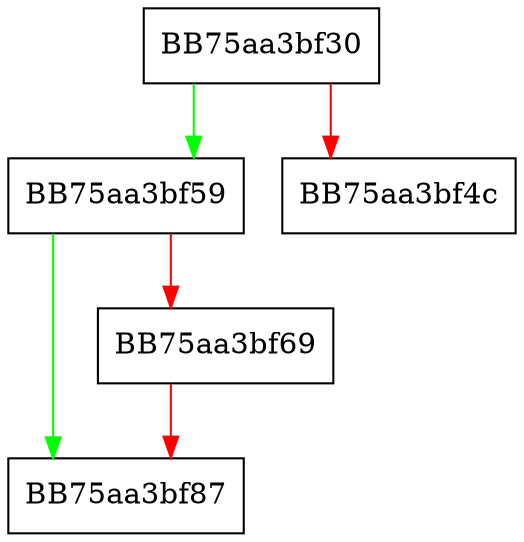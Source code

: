 digraph _Clear_and_reserve_geometric {
  node [shape="box"];
  graph [splines=ortho];
  BB75aa3bf30 -> BB75aa3bf59 [color="green"];
  BB75aa3bf30 -> BB75aa3bf4c [color="red"];
  BB75aa3bf59 -> BB75aa3bf87 [color="green"];
  BB75aa3bf59 -> BB75aa3bf69 [color="red"];
  BB75aa3bf69 -> BB75aa3bf87 [color="red"];
}